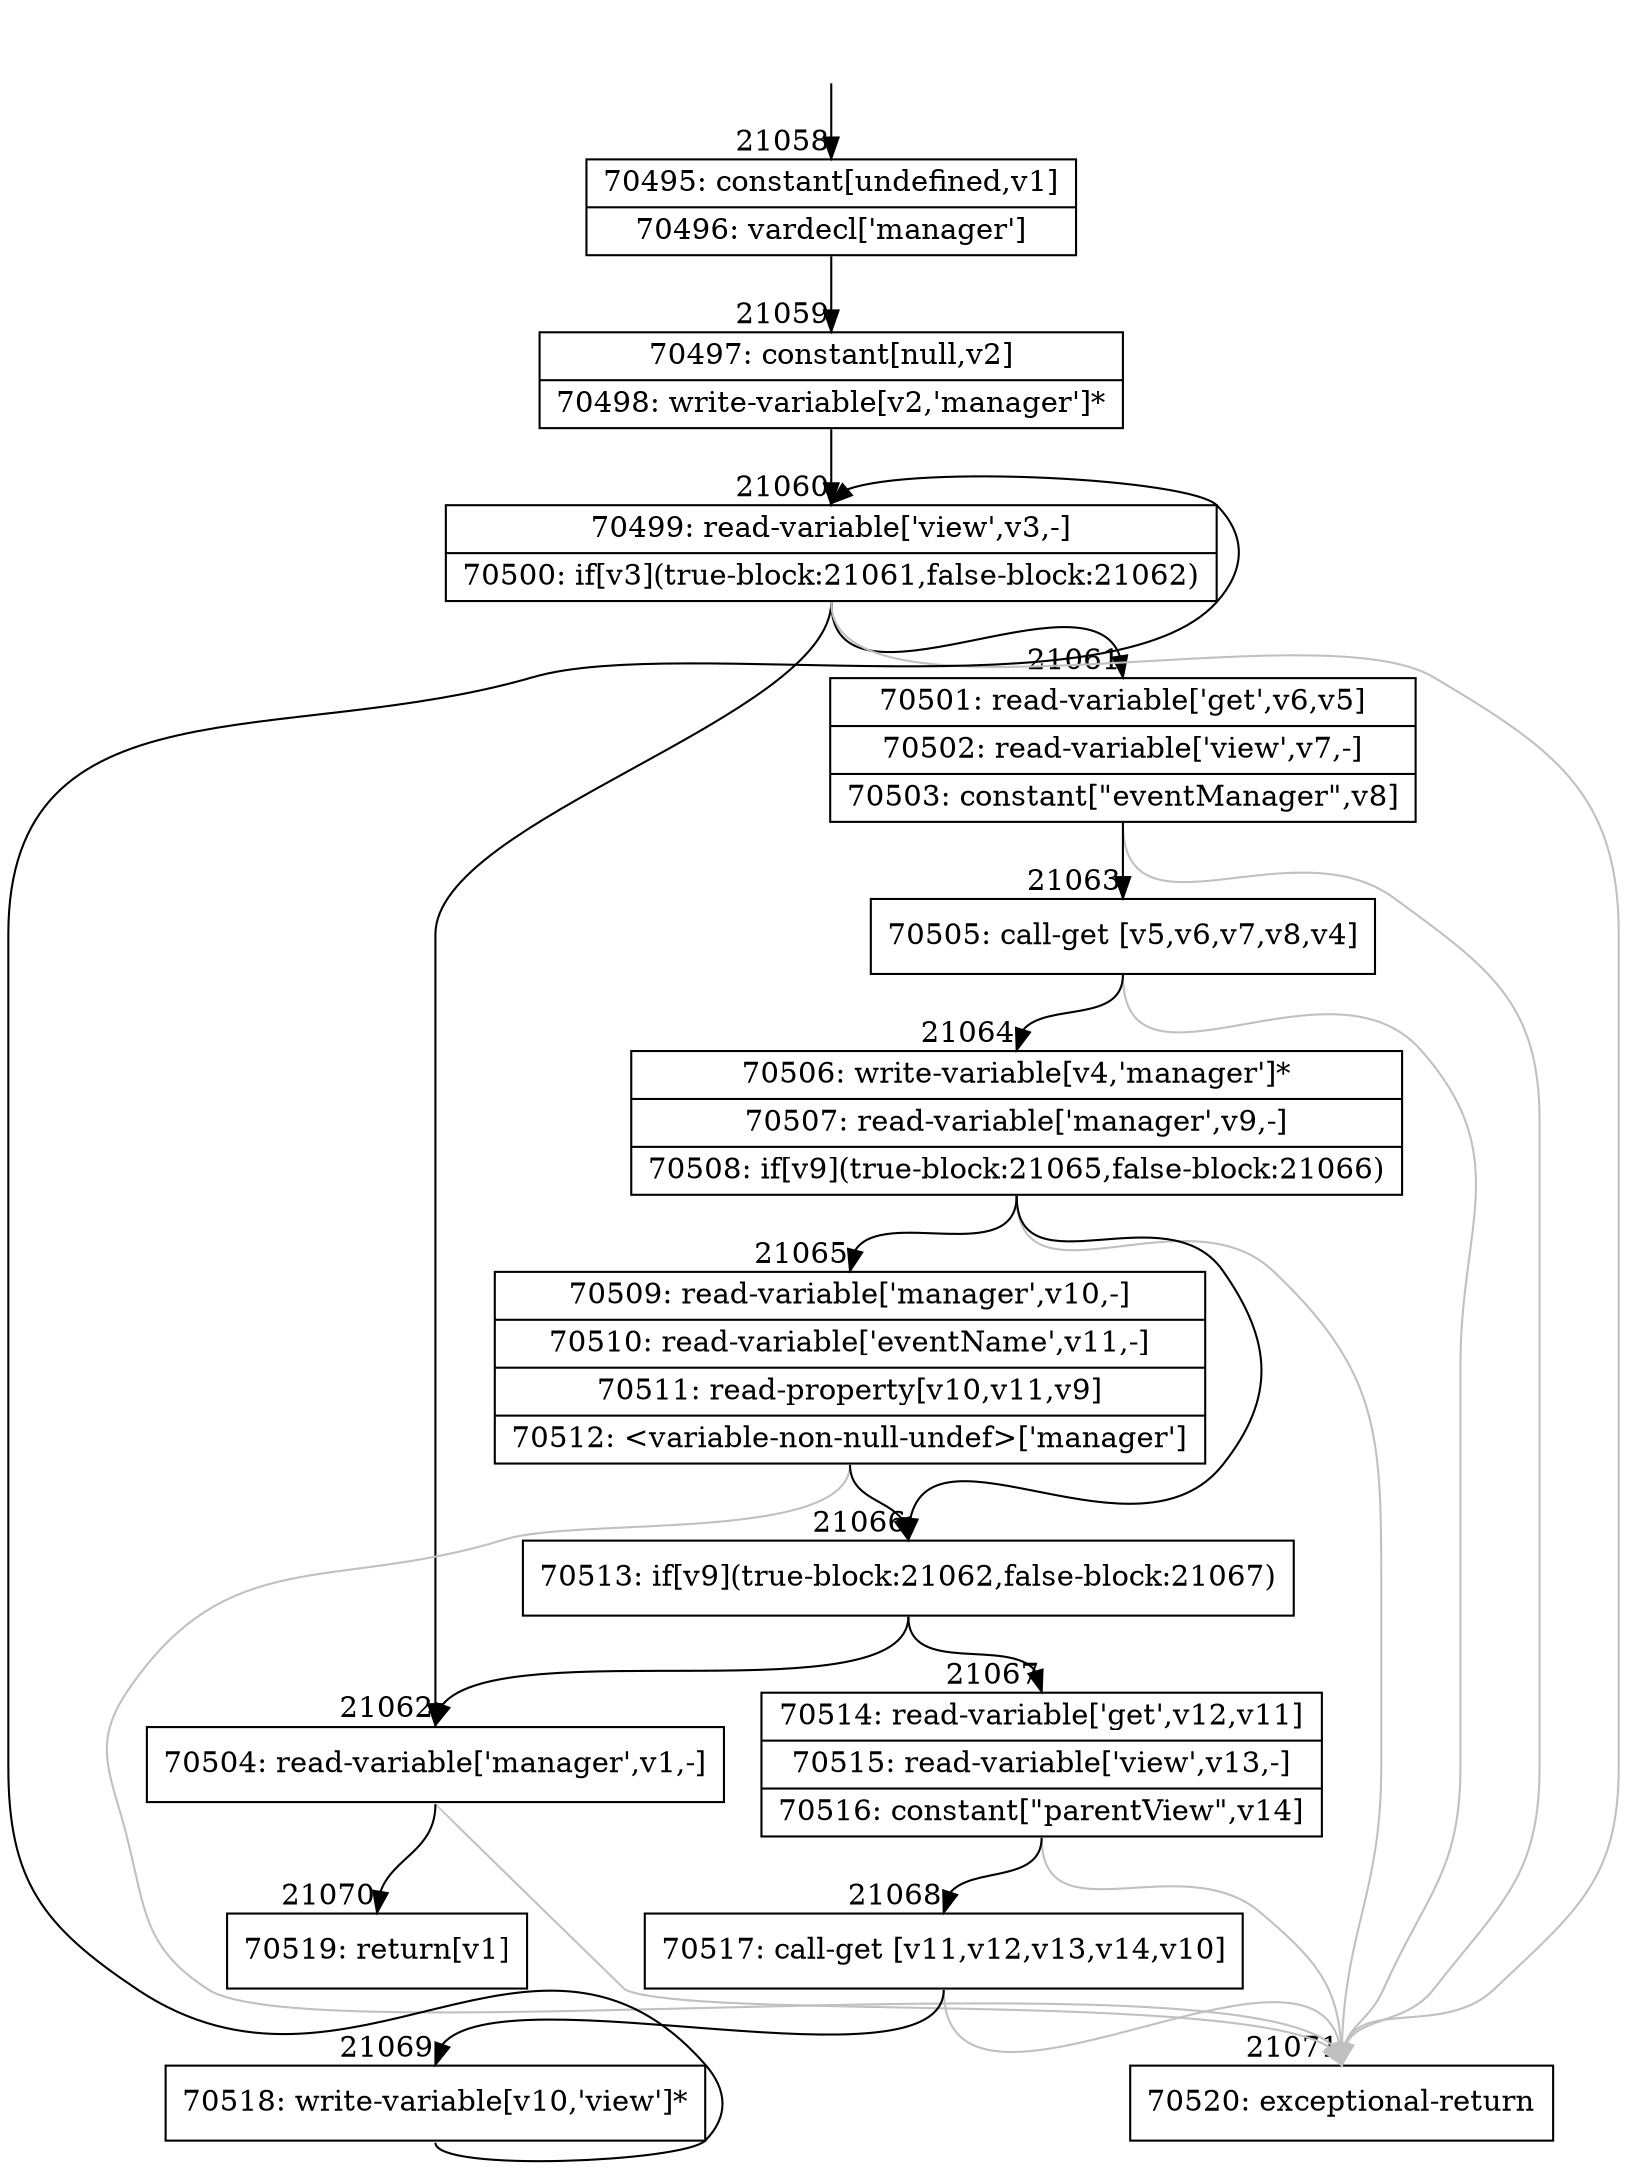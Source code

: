 digraph {
rankdir="TD"
BB_entry1839[shape=none,label=""];
BB_entry1839 -> BB21058 [tailport=s, headport=n, headlabel="    21058"]
BB21058 [shape=record label="{70495: constant[undefined,v1]|70496: vardecl['manager']}" ] 
BB21058 -> BB21059 [tailport=s, headport=n, headlabel="      21059"]
BB21059 [shape=record label="{70497: constant[null,v2]|70498: write-variable[v2,'manager']*}" ] 
BB21059 -> BB21060 [tailport=s, headport=n, headlabel="      21060"]
BB21060 [shape=record label="{70499: read-variable['view',v3,-]|70500: if[v3](true-block:21061,false-block:21062)}" ] 
BB21060 -> BB21061 [tailport=s, headport=n, headlabel="      21061"]
BB21060 -> BB21062 [tailport=s, headport=n, headlabel="      21062"]
BB21060 -> BB21071 [tailport=s, headport=n, color=gray, headlabel="      21071"]
BB21061 [shape=record label="{70501: read-variable['get',v6,v5]|70502: read-variable['view',v7,-]|70503: constant[\"eventManager\",v8]}" ] 
BB21061 -> BB21063 [tailport=s, headport=n, headlabel="      21063"]
BB21061 -> BB21071 [tailport=s, headport=n, color=gray]
BB21062 [shape=record label="{70504: read-variable['manager',v1,-]}" ] 
BB21062 -> BB21070 [tailport=s, headport=n, headlabel="      21070"]
BB21062 -> BB21071 [tailport=s, headport=n, color=gray]
BB21063 [shape=record label="{70505: call-get [v5,v6,v7,v8,v4]}" ] 
BB21063 -> BB21064 [tailport=s, headport=n, headlabel="      21064"]
BB21063 -> BB21071 [tailport=s, headport=n, color=gray]
BB21064 [shape=record label="{70506: write-variable[v4,'manager']*|70507: read-variable['manager',v9,-]|70508: if[v9](true-block:21065,false-block:21066)}" ] 
BB21064 -> BB21066 [tailport=s, headport=n, headlabel="      21066"]
BB21064 -> BB21065 [tailport=s, headport=n, headlabel="      21065"]
BB21064 -> BB21071 [tailport=s, headport=n, color=gray]
BB21065 [shape=record label="{70509: read-variable['manager',v10,-]|70510: read-variable['eventName',v11,-]|70511: read-property[v10,v11,v9]|70512: \<variable-non-null-undef\>['manager']}" ] 
BB21065 -> BB21066 [tailport=s, headport=n]
BB21065 -> BB21071 [tailport=s, headport=n, color=gray]
BB21066 [shape=record label="{70513: if[v9](true-block:21062,false-block:21067)}" ] 
BB21066 -> BB21062 [tailport=s, headport=n]
BB21066 -> BB21067 [tailport=s, headport=n, headlabel="      21067"]
BB21067 [shape=record label="{70514: read-variable['get',v12,v11]|70515: read-variable['view',v13,-]|70516: constant[\"parentView\",v14]}" ] 
BB21067 -> BB21068 [tailport=s, headport=n, headlabel="      21068"]
BB21067 -> BB21071 [tailport=s, headport=n, color=gray]
BB21068 [shape=record label="{70517: call-get [v11,v12,v13,v14,v10]}" ] 
BB21068 -> BB21069 [tailport=s, headport=n, headlabel="      21069"]
BB21068 -> BB21071 [tailport=s, headport=n, color=gray]
BB21069 [shape=record label="{70518: write-variable[v10,'view']*}" ] 
BB21069 -> BB21060 [tailport=s, headport=n]
BB21070 [shape=record label="{70519: return[v1]}" ] 
BB21071 [shape=record label="{70520: exceptional-return}" ] 
//#$~ 39595
}
